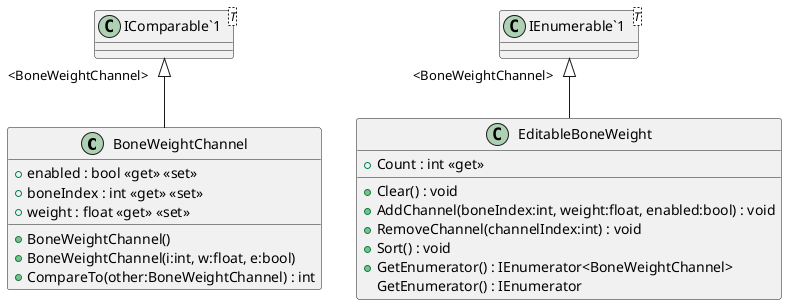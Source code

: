 @startuml
class BoneWeightChannel {
    + enabled : bool <<get>> <<set>>
    + boneIndex : int <<get>> <<set>>
    + weight : float <<get>> <<set>>
    + BoneWeightChannel()
    + BoneWeightChannel(i:int, w:float, e:bool)
    + CompareTo(other:BoneWeightChannel) : int
}
class EditableBoneWeight {
    + Count : int <<get>>
    + Clear() : void
    + AddChannel(boneIndex:int, weight:float, enabled:bool) : void
    + RemoveChannel(channelIndex:int) : void
    + Sort() : void
    + GetEnumerator() : IEnumerator<BoneWeightChannel>
    GetEnumerator() : IEnumerator
}
class "IComparable`1"<T> {
}
class "IEnumerable`1"<T> {
}
"IComparable`1" "<BoneWeightChannel>" <|-- BoneWeightChannel
"IEnumerable`1" "<BoneWeightChannel>" <|-- EditableBoneWeight
@enduml
